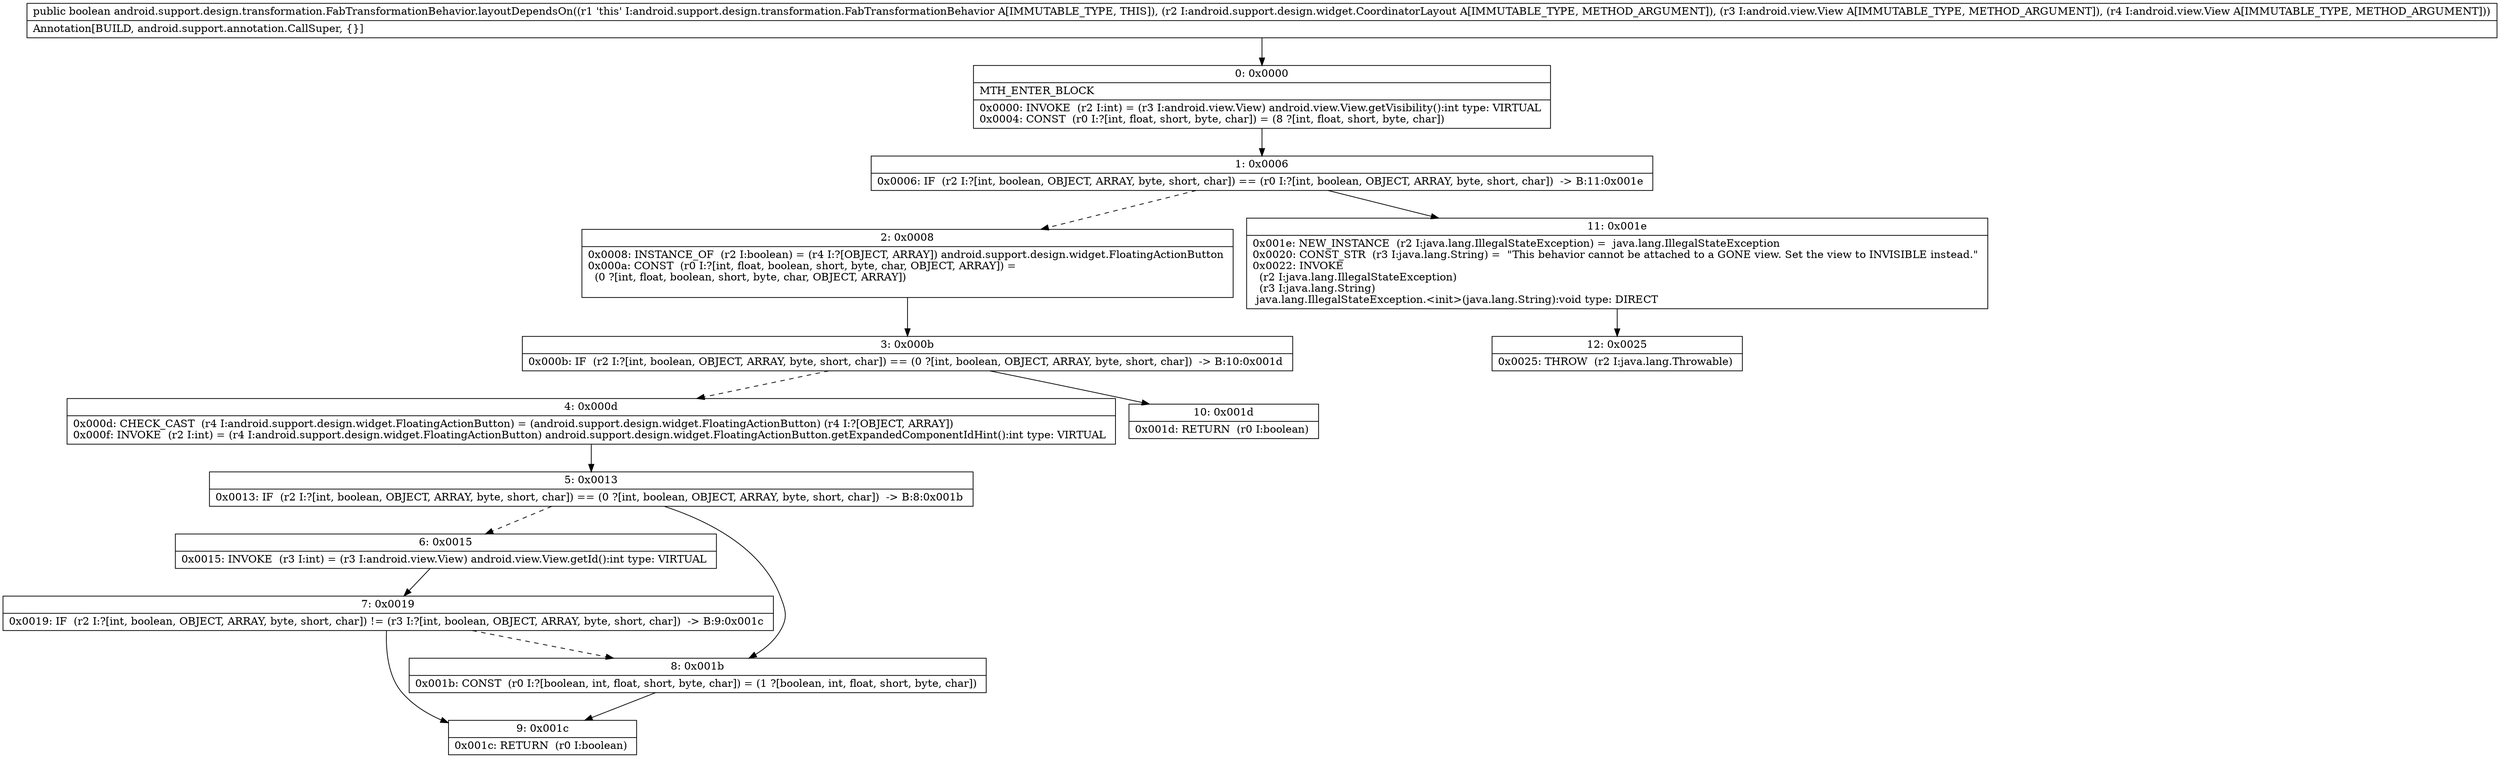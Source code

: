 digraph "CFG forandroid.support.design.transformation.FabTransformationBehavior.layoutDependsOn(Landroid\/support\/design\/widget\/CoordinatorLayout;Landroid\/view\/View;Landroid\/view\/View;)Z" {
Node_0 [shape=record,label="{0\:\ 0x0000|MTH_ENTER_BLOCK\l|0x0000: INVOKE  (r2 I:int) = (r3 I:android.view.View) android.view.View.getVisibility():int type: VIRTUAL \l0x0004: CONST  (r0 I:?[int, float, short, byte, char]) = (8 ?[int, float, short, byte, char]) \l}"];
Node_1 [shape=record,label="{1\:\ 0x0006|0x0006: IF  (r2 I:?[int, boolean, OBJECT, ARRAY, byte, short, char]) == (r0 I:?[int, boolean, OBJECT, ARRAY, byte, short, char])  \-\> B:11:0x001e \l}"];
Node_2 [shape=record,label="{2\:\ 0x0008|0x0008: INSTANCE_OF  (r2 I:boolean) = (r4 I:?[OBJECT, ARRAY]) android.support.design.widget.FloatingActionButton \l0x000a: CONST  (r0 I:?[int, float, boolean, short, byte, char, OBJECT, ARRAY]) = \l  (0 ?[int, float, boolean, short, byte, char, OBJECT, ARRAY])\l \l}"];
Node_3 [shape=record,label="{3\:\ 0x000b|0x000b: IF  (r2 I:?[int, boolean, OBJECT, ARRAY, byte, short, char]) == (0 ?[int, boolean, OBJECT, ARRAY, byte, short, char])  \-\> B:10:0x001d \l}"];
Node_4 [shape=record,label="{4\:\ 0x000d|0x000d: CHECK_CAST  (r4 I:android.support.design.widget.FloatingActionButton) = (android.support.design.widget.FloatingActionButton) (r4 I:?[OBJECT, ARRAY]) \l0x000f: INVOKE  (r2 I:int) = (r4 I:android.support.design.widget.FloatingActionButton) android.support.design.widget.FloatingActionButton.getExpandedComponentIdHint():int type: VIRTUAL \l}"];
Node_5 [shape=record,label="{5\:\ 0x0013|0x0013: IF  (r2 I:?[int, boolean, OBJECT, ARRAY, byte, short, char]) == (0 ?[int, boolean, OBJECT, ARRAY, byte, short, char])  \-\> B:8:0x001b \l}"];
Node_6 [shape=record,label="{6\:\ 0x0015|0x0015: INVOKE  (r3 I:int) = (r3 I:android.view.View) android.view.View.getId():int type: VIRTUAL \l}"];
Node_7 [shape=record,label="{7\:\ 0x0019|0x0019: IF  (r2 I:?[int, boolean, OBJECT, ARRAY, byte, short, char]) != (r3 I:?[int, boolean, OBJECT, ARRAY, byte, short, char])  \-\> B:9:0x001c \l}"];
Node_8 [shape=record,label="{8\:\ 0x001b|0x001b: CONST  (r0 I:?[boolean, int, float, short, byte, char]) = (1 ?[boolean, int, float, short, byte, char]) \l}"];
Node_9 [shape=record,label="{9\:\ 0x001c|0x001c: RETURN  (r0 I:boolean) \l}"];
Node_10 [shape=record,label="{10\:\ 0x001d|0x001d: RETURN  (r0 I:boolean) \l}"];
Node_11 [shape=record,label="{11\:\ 0x001e|0x001e: NEW_INSTANCE  (r2 I:java.lang.IllegalStateException) =  java.lang.IllegalStateException \l0x0020: CONST_STR  (r3 I:java.lang.String) =  \"This behavior cannot be attached to a GONE view. Set the view to INVISIBLE instead.\" \l0x0022: INVOKE  \l  (r2 I:java.lang.IllegalStateException)\l  (r3 I:java.lang.String)\l java.lang.IllegalStateException.\<init\>(java.lang.String):void type: DIRECT \l}"];
Node_12 [shape=record,label="{12\:\ 0x0025|0x0025: THROW  (r2 I:java.lang.Throwable) \l}"];
MethodNode[shape=record,label="{public boolean android.support.design.transformation.FabTransformationBehavior.layoutDependsOn((r1 'this' I:android.support.design.transformation.FabTransformationBehavior A[IMMUTABLE_TYPE, THIS]), (r2 I:android.support.design.widget.CoordinatorLayout A[IMMUTABLE_TYPE, METHOD_ARGUMENT]), (r3 I:android.view.View A[IMMUTABLE_TYPE, METHOD_ARGUMENT]), (r4 I:android.view.View A[IMMUTABLE_TYPE, METHOD_ARGUMENT]))  | Annotation[BUILD, android.support.annotation.CallSuper, \{\}]\l}"];
MethodNode -> Node_0;
Node_0 -> Node_1;
Node_1 -> Node_2[style=dashed];
Node_1 -> Node_11;
Node_2 -> Node_3;
Node_3 -> Node_4[style=dashed];
Node_3 -> Node_10;
Node_4 -> Node_5;
Node_5 -> Node_6[style=dashed];
Node_5 -> Node_8;
Node_6 -> Node_7;
Node_7 -> Node_8[style=dashed];
Node_7 -> Node_9;
Node_8 -> Node_9;
Node_11 -> Node_12;
}

